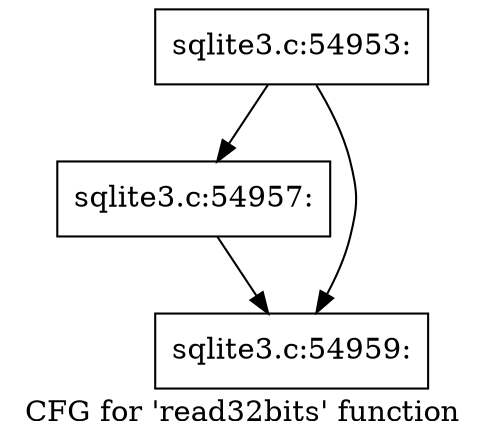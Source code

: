 digraph "CFG for 'read32bits' function" {
	label="CFG for 'read32bits' function";

	Node0x55c0f6037d30 [shape=record,label="{sqlite3.c:54953:}"];
	Node0x55c0f6037d30 -> Node0x55c0f756ee30;
	Node0x55c0f6037d30 -> Node0x55c0f756ee80;
	Node0x55c0f756ee30 [shape=record,label="{sqlite3.c:54957:}"];
	Node0x55c0f756ee30 -> Node0x55c0f756ee80;
	Node0x55c0f756ee80 [shape=record,label="{sqlite3.c:54959:}"];
}
